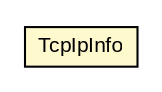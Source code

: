 #!/usr/local/bin/dot
#
# Class diagram 
# Generated by UMLGraph version R5_6-24-gf6e263 (http://www.umlgraph.org/)
#

digraph G {
	edge [fontname="arial",fontsize=10,labelfontname="arial",labelfontsize=10];
	node [fontname="arial",fontsize=10,shape=plaintext];
	nodesep=0.25;
	ranksep=0.5;
	// org.oasis_open.docs.wsdm.mows_2.TcpIpInfo
	c1191916 [label=<<table title="org.oasis_open.docs.wsdm.mows_2.TcpIpInfo" border="0" cellborder="1" cellspacing="0" cellpadding="2" port="p" bgcolor="lemonChiffon" href="./TcpIpInfo.html">
		<tr><td><table border="0" cellspacing="0" cellpadding="1">
<tr><td align="center" balign="center"> TcpIpInfo </td></tr>
		</table></td></tr>
		</table>>, URL="./TcpIpInfo.html", fontname="arial", fontcolor="black", fontsize=10.0];
}

